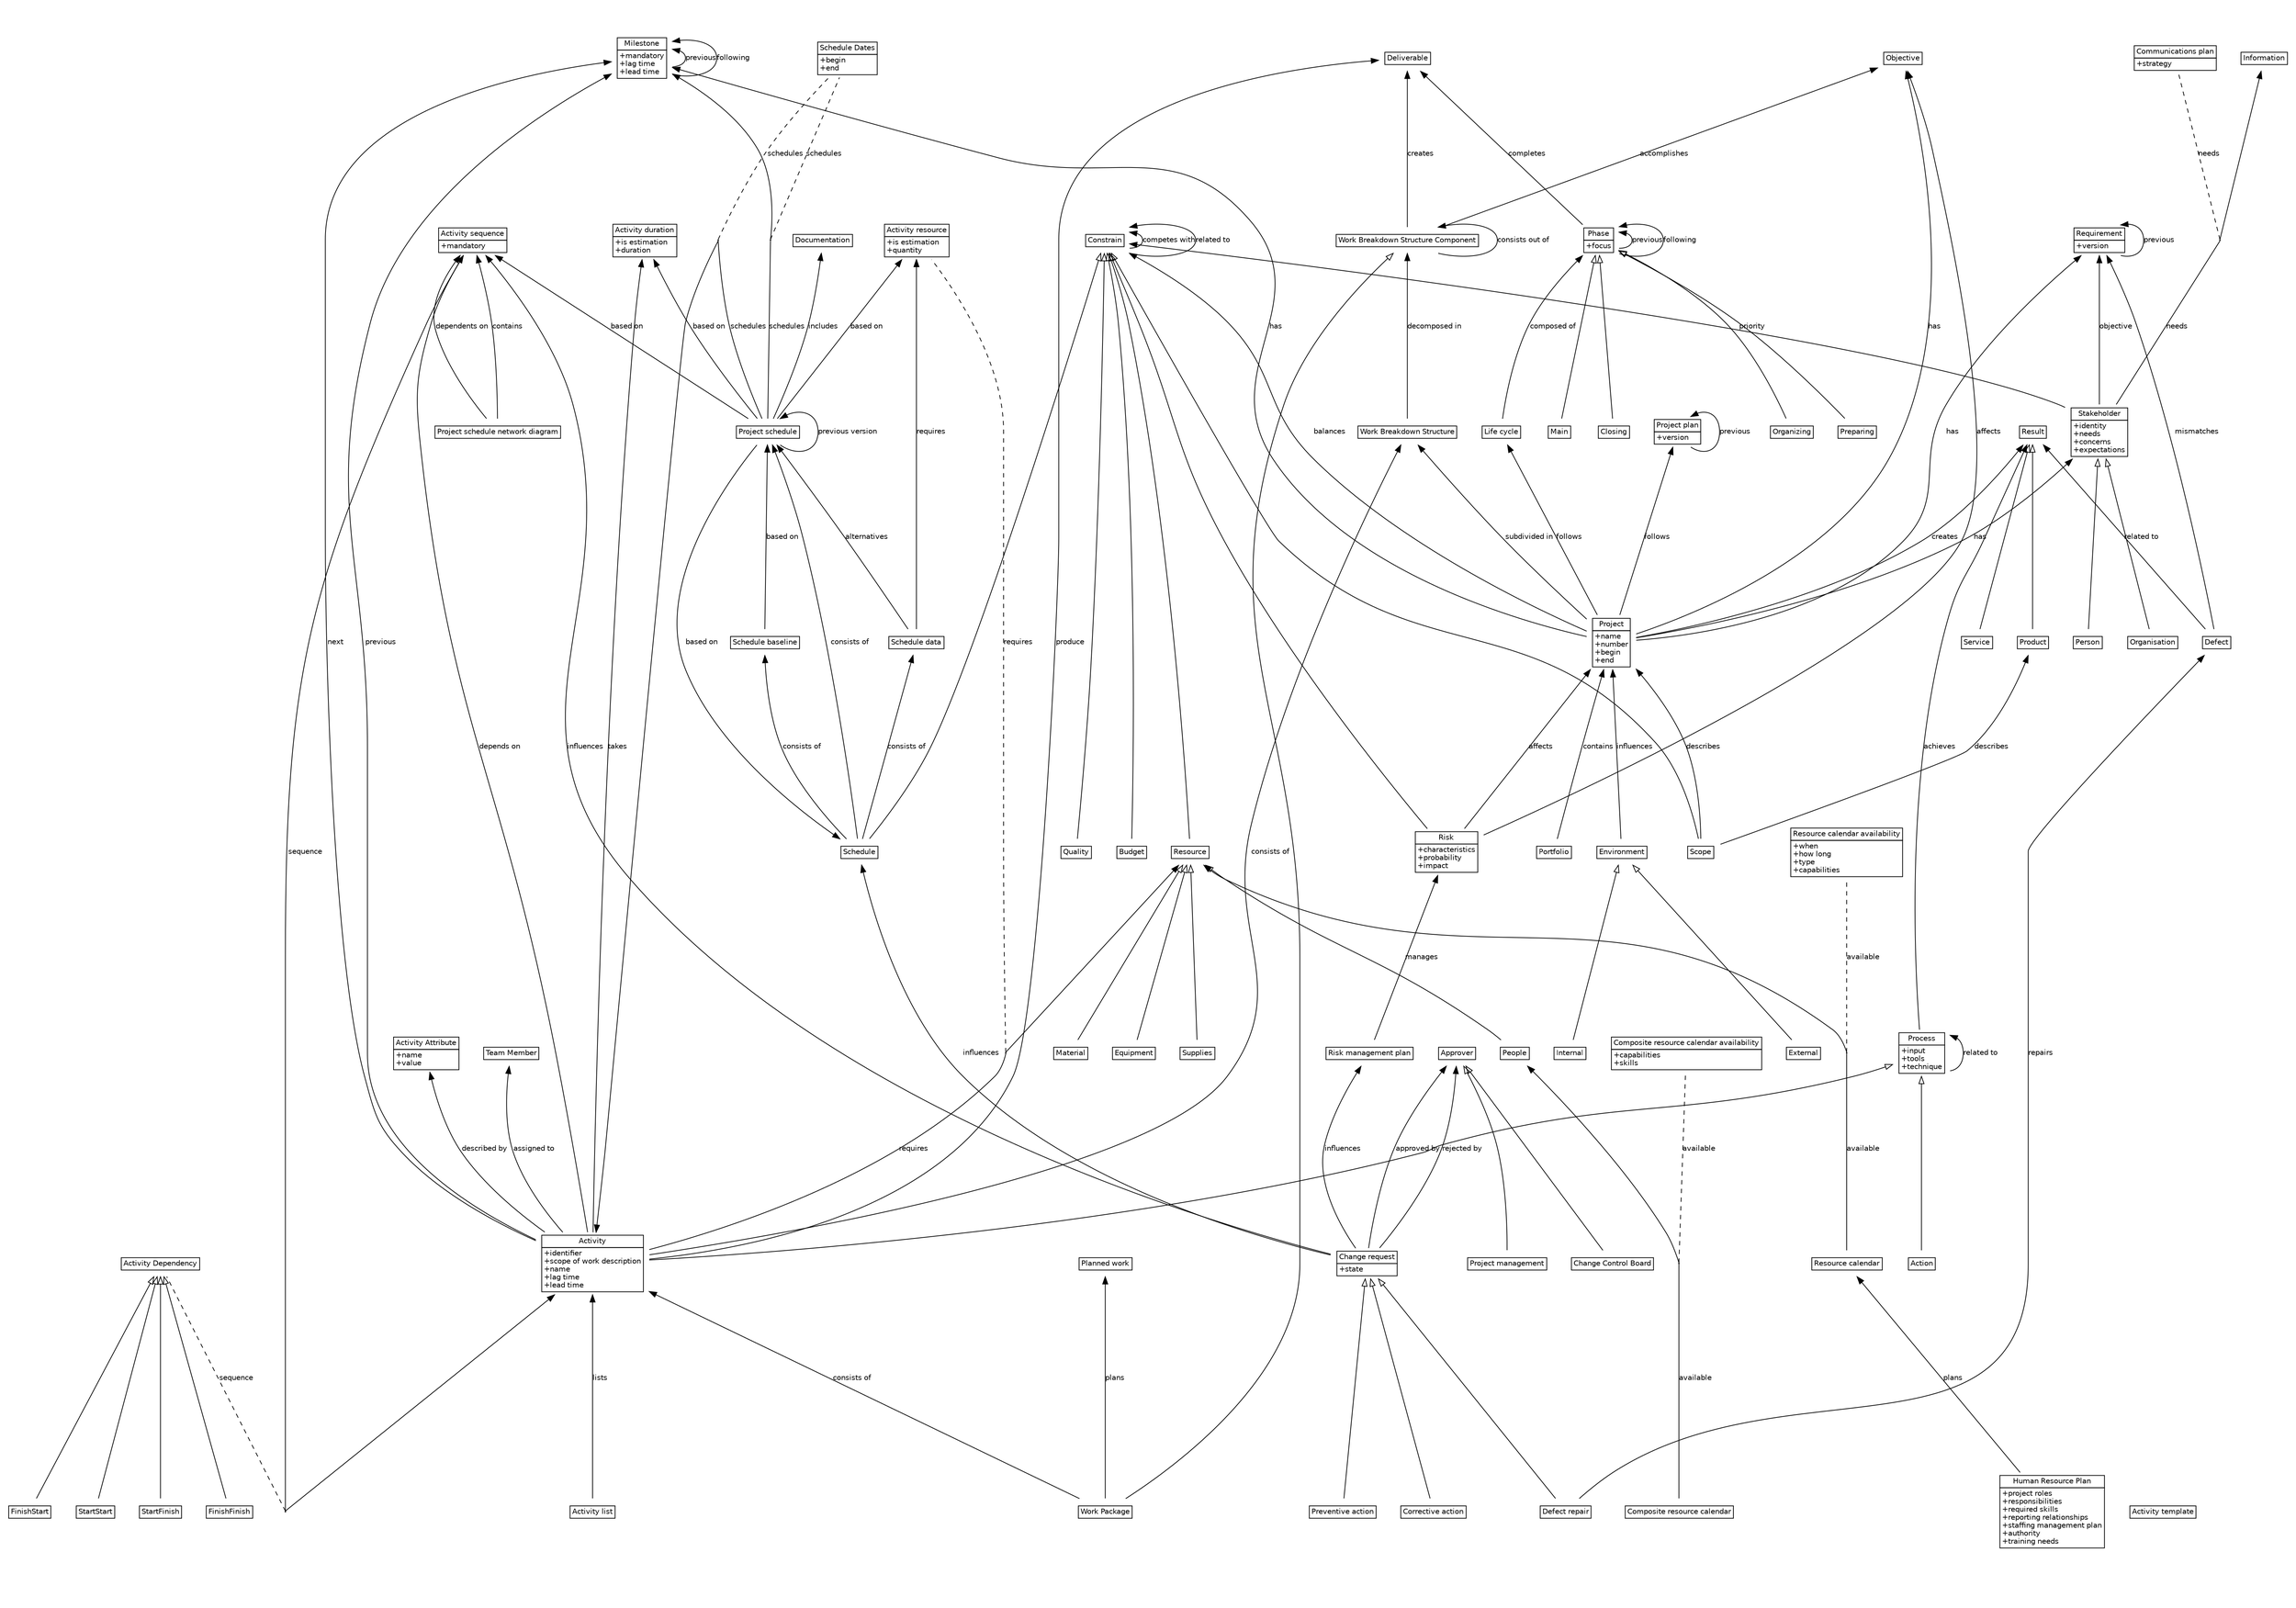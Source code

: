 digraph G {
	edge [fontname="Helvetica",fontsize=10,labelfontname="Helvetica",labelfontsize=10];
	node [fontname="Helvetica",fontsize=10,shape=plaintext];
	  nodesep=0.25;
		ranksep=0.5;
		ratio=0.7;
	minlen=2;
	rankdir=BT;
	{ rank=same;
	c36 [label=<<table border="0" cellborder="1" cellspacing="0" cellpadding="2" port="p"><tr><td>FinishStart</td></tr></table>> fontname="Helvetica", fontcolor="black", fontsize=10.0];
	c1 [label=<<table border="0" cellborder="1" cellspacing="0" cellpadding="2" port="p"><tr><td>StartStart</td></tr></table>> fontname="Helvetica", fontcolor="black", fontsize=10.0];
	c40 [label=<<table border="0" cellborder="1" cellspacing="0" cellpadding="2" port="p"><tr><td>StartFinish</td></tr></table>> fontname="Helvetica", fontcolor="black", fontsize=10.0];
	c63 [label=<<table border="0" cellborder="1" cellspacing="0" cellpadding="2" port="p"><tr><td>FinishFinish</td></tr></table>> fontname="Helvetica", fontcolor="black", fontsize=10.0];
	}
	c68 [label=<<table border="0" cellborder="1" cellspacing="0" cellpadding="2" port="p"><tr><td>Phase</td></tr><tr><td balign="left" align="left">+focus</td></tr></table>> fontname="Helvetica", fontcolor="black", fontsize=10.0];
	c62 [label=<<table border="0" cellborder="1" cellspacing="0" cellpadding="2" port="p"><tr><td>Resource calendar availability</td></tr><tr><td balign="left" align="left">+when<br />+how long<br />+type<br />+capabilities</td></tr></table>> fontname="Helvetica", fontcolor="black", fontsize=10.0];
	c22 [label=<<table border="0" cellborder="1" cellspacing="0" cellpadding="2" port="p"><tr><td>Milestone</td></tr><tr><td balign="left" align="left">+mandatory<br />+lag time<br />+lead time</td></tr></table>> fontname="Helvetica", fontcolor="black", fontsize=10.0];
	{ rank=same;
	c33 [label=<<table border="0" cellborder="1" cellspacing="0" cellpadding="2" port="p"><tr><td>Organizing</td></tr></table>> fontname="Helvetica", fontcolor="black", fontsize=10.0];
	c9 [label=<<table border="0" cellborder="1" cellspacing="0" cellpadding="2" port="p"><tr><td>Preparing</td></tr></table>> fontname="Helvetica", fontcolor="black", fontsize=10.0];
	c39 [label=<<table border="0" cellborder="1" cellspacing="0" cellpadding="2" port="p"><tr><td>Main</td></tr></table>> fontname="Helvetica", fontcolor="black", fontsize=10.0];
	c69 [label=<<table border="0" cellborder="1" cellspacing="0" cellpadding="2" port="p"><tr><td>Closing</td></tr></table>> fontname="Helvetica", fontcolor="black", fontsize=10.0];
	}
	c32 [label=<<table border="0" cellborder="1" cellspacing="0" cellpadding="2" port="p"><tr><td>Result</td></tr></table>> fontname="Helvetica", fontcolor="black", fontsize=10.0];
	c35 [label=<<table border="0" cellborder="1" cellspacing="0" cellpadding="2" port="p"><tr><td>Project plan</td></tr><tr><td balign="left" align="left">+version</td></tr></table>> fontname="Helvetica", fontcolor="black", fontsize=10.0];
	c17 [label=<<table border="0" cellborder="1" cellspacing="0" cellpadding="2" port="p"><tr><td>Schedule Dates</td></tr><tr><td balign="left" align="left">+begin<br />+end</td></tr></table>> fontname="Helvetica", fontcolor="black", fontsize=10.0];
	{ rank=same;
	c16 [label=<<table border="0" cellborder="1" cellspacing="0" cellpadding="2" port="p"><tr><td>Service</td></tr></table>> fontname="Helvetica", fontcolor="black", fontsize=10.0];
	c52 [label=<<table border="0" cellborder="1" cellspacing="0" cellpadding="2" port="p"><tr><td>Product</td></tr></table>> fontname="Helvetica", fontcolor="black", fontsize=10.0];
	}
	c28 [label=<<table border="0" cellborder="1" cellspacing="0" cellpadding="2" port="p"><tr><td>Constrain</td></tr></table>> fontname="Helvetica", fontcolor="black", fontsize=10.0];
	c25 [label=<<table border="0" cellborder="1" cellspacing="0" cellpadding="2" port="p"><tr><td>Activity duration</td></tr><tr><td balign="left" align="left">+is estimation<br />+duration</td></tr></table>> fontname="Helvetica", fontcolor="black", fontsize=10.0];
	c29 [label=<<table border="0" cellborder="1" cellspacing="0" cellpadding="2" port="p"><tr><td>Composite resource calendar</td></tr></table>> fontname="Helvetica", fontcolor="black", fontsize=10.0];
	c10 [label=<<table border="0" cellborder="1" cellspacing="0" cellpadding="2" port="p"><tr><td>Project schedule</td></tr></table>> fontname="Helvetica", fontcolor="black", fontsize=10.0];
	c15 [label=<<table border="0" cellborder="1" cellspacing="0" cellpadding="2" port="p"><tr><td>Objective</td></tr></table>> fontname="Helvetica", fontcolor="black", fontsize=10.0];
	c67 [label=<<table border="0" cellborder="1" cellspacing="0" cellpadding="2" port="p"><tr><td>Approver</td></tr></table>> fontname="Helvetica", fontcolor="black", fontsize=10.0];
	c42 [label=<<table border="0" cellborder="1" cellspacing="0" cellpadding="2" port="p"><tr><td>Work Breakdown Structure Component</td></tr></table>> fontname="Helvetica", fontcolor="black", fontsize=10.0];
	c18 [label=<<table border="0" cellborder="1" cellspacing="0" cellpadding="2" port="p"><tr><td>Life cycle</td></tr></table>> fontname="Helvetica", fontcolor="black", fontsize=10.0];
	{ rank=same;
	c48 [label=<<table border="0" cellborder="1" cellspacing="0" cellpadding="2" port="p"><tr><td>Resource</td></tr></table>> fontname="Helvetica", fontcolor="black", fontsize=10.0];
	c2 [label=<<table border="0" cellborder="1" cellspacing="0" cellpadding="2" port="p"><tr><td>Risk</td></tr><tr><td balign="left" align="left">+characteristics<br />+probability<br />+impact</td></tr></table>> fontname="Helvetica", fontcolor="black", fontsize=10.0];
	c8 [label=<<table border="0" cellborder="1" cellspacing="0" cellpadding="2" port="p"><tr><td>Budget</td></tr></table>> fontname="Helvetica", fontcolor="black", fontsize=10.0];
	c57 [label=<<table border="0" cellborder="1" cellspacing="0" cellpadding="2" port="p"><tr><td>Schedule</td></tr></table>> fontname="Helvetica", fontcolor="black", fontsize=10.0];
	c60 [label=<<table border="0" cellborder="1" cellspacing="0" cellpadding="2" port="p"><tr><td>Scope</td></tr></table>> fontname="Helvetica", fontcolor="black", fontsize=10.0];
	c38 [label=<<table border="0" cellborder="1" cellspacing="0" cellpadding="2" port="p"><tr><td>Quality</td></tr></table>> fontname="Helvetica", fontcolor="black", fontsize=10.0];
	}
	{ rank=same;
	c7 [label=<<table border="0" cellborder="1" cellspacing="0" cellpadding="2" port="p"><tr><td>Equipment</td></tr></table>> fontname="Helvetica", fontcolor="black", fontsize=10.0];
	c51 [label=<<table border="0" cellborder="1" cellspacing="0" cellpadding="2" port="p"><tr><td>People</td></tr></table>> fontname="Helvetica", fontcolor="black", fontsize=10.0];
	c11 [label=<<table border="0" cellborder="1" cellspacing="0" cellpadding="2" port="p"><tr><td>Supplies</td></tr></table>> fontname="Helvetica", fontcolor="black", fontsize=10.0];
	c24 [label=<<table border="0" cellborder="1" cellspacing="0" cellpadding="2" port="p"><tr><td>Material</td></tr></table>> fontname="Helvetica", fontcolor="black", fontsize=10.0];
	}
	{ rank=same;
	c23 [label=<<table border="0" cellborder="1" cellspacing="0" cellpadding="2" port="p"><tr><td>Corrective action</td></tr></table>> fontname="Helvetica", fontcolor="black", fontsize=10.0];
	c21 [label=<<table border="0" cellborder="1" cellspacing="0" cellpadding="2" port="p"><tr><td>Defect repair</td></tr></table>> fontname="Helvetica", fontcolor="black", fontsize=10.0];
	c61 [label=<<table border="0" cellborder="1" cellspacing="0" cellpadding="2" port="p"><tr><td>Preventive action</td></tr></table>> fontname="Helvetica", fontcolor="black", fontsize=10.0];
	}
	{ rank=same;
	c45 [label=<<table border="0" cellborder="1" cellspacing="0" cellpadding="2" port="p"><tr><td>Project management</td></tr></table>> fontname="Helvetica", fontcolor="black", fontsize=10.0];
	c27 [label=<<table border="0" cellborder="1" cellspacing="0" cellpadding="2" port="p"><tr><td>Change Control Board</td></tr></table>> fontname="Helvetica", fontcolor="black", fontsize=10.0];
	}
	{ rank=same;
	c49 [label=<<table border="0" cellborder="1" cellspacing="0" cellpadding="2" port="p"><tr><td>Action</td></tr></table>> fontname="Helvetica", fontcolor="black", fontsize=10.0];
	c56 [label=<<table border="0" cellborder="1" cellspacing="0" cellpadding="2" port="p"><tr><td>Activity</td></tr><tr><td balign="left" align="left">+identifier<br />+scope of work description<br />+name<br />+lag time<br />+lead time</td></tr></table>> fontname="Helvetica", fontcolor="black", fontsize=10.0];
	}
	c14 [label=<<table border="0" cellborder="1" cellspacing="0" cellpadding="2" port="p"><tr><td>Activity Attribute</td></tr><tr><td balign="left" align="left">+name<br />+value</td></tr></table>> fontname="Helvetica", fontcolor="black", fontsize=10.0];
	c47 [label=<<table border="0" cellborder="1" cellspacing="0" cellpadding="2" port="p"><tr><td>Resource calendar</td></tr></table>> fontname="Helvetica", fontcolor="black", fontsize=10.0];
	c12 [label=<<table border="0" cellborder="1" cellspacing="0" cellpadding="2" port="p"><tr><td>Work Breakdown Structure</td></tr></table>> fontname="Helvetica", fontcolor="black", fontsize=10.0];
	{ rank=same;
	c4 [label=<<table border="0" cellborder="1" cellspacing="0" cellpadding="2" port="p"><tr><td>External</td></tr></table>> fontname="Helvetica", fontcolor="black", fontsize=10.0];
	c41 [label=<<table border="0" cellborder="1" cellspacing="0" cellpadding="2" port="p"><tr><td>Internal</td></tr></table>> fontname="Helvetica", fontcolor="black", fontsize=10.0];
	}
	c5 [label=<<table border="0" cellborder="1" cellspacing="0" cellpadding="2" port="p"><tr><td>Process</td></tr><tr><td balign="left" align="left">+input<br />+tools<br />+technique</td></tr></table>> fontname="Helvetica", fontcolor="black", fontsize=10.0];
	c30 [label=<<table border="0" cellborder="1" cellspacing="0" cellpadding="2" port="p"><tr><td>Activity list</td></tr></table>> fontname="Helvetica", fontcolor="black", fontsize=10.0];
	c70 [label=<<table border="0" cellborder="1" cellspacing="0" cellpadding="2" port="p"><tr><td>Defect</td></tr></table>> fontname="Helvetica", fontcolor="black", fontsize=10.0];
	c46 [label=<<table border="0" cellborder="1" cellspacing="0" cellpadding="2" port="p"><tr><td>Human Resource Plan</td></tr><tr><td balign="left" align="left">+project roles<br />+responsibilities<br />+required skills<br />+reporting relationships<br />+staffing management plan<br />+authority<br />+training needs</td></tr></table>> fontname="Helvetica", fontcolor="black", fontsize=10.0];
	c53 [label=<<table border="0" cellborder="1" cellspacing="0" cellpadding="2" port="p"><tr><td>Communications plan</td></tr><tr><td balign="left" align="left">+strategy</td></tr></table>> fontname="Helvetica", fontcolor="black", fontsize=10.0];
	c34 [label=<<table border="0" cellborder="1" cellspacing="0" cellpadding="2" port="p"><tr><td>Schedule data</td></tr></table>> fontname="Helvetica", fontcolor="black", fontsize=10.0];
	c0 [label=<<table border="0" cellborder="1" cellspacing="0" cellpadding="2" port="p"><tr><td>Project schedule network diagram</td></tr></table>> fontname="Helvetica", fontcolor="black", fontsize=10.0];
	c65 [label=<<table border="0" cellborder="1" cellspacing="0" cellpadding="2" port="p"><tr><td>Activity Dependency</td></tr></table>> fontname="Helvetica", fontcolor="black", fontsize=10.0];
	c31 [label=<<table border="0" cellborder="1" cellspacing="0" cellpadding="2" port="p"><tr><td>Team Member</td></tr></table>> fontname="Helvetica", fontcolor="black", fontsize=10.0];
	c72 [label=<<table border="0" cellborder="1" cellspacing="0" cellpadding="2" port="p"><tr><td>Activity sequence</td></tr><tr><td balign="left" align="left">+mandatory</td></tr></table>> fontname="Helvetica", fontcolor="black", fontsize=10.0];
	c20 [label=<<table border="0" cellborder="1" cellspacing="0" cellpadding="2" port="p"><tr><td>Planned work</td></tr></table>> fontname="Helvetica", fontcolor="black", fontsize=10.0];
	c3 [label=<<table border="0" cellborder="1" cellspacing="0" cellpadding="2" port="p"><tr><td>Stakeholder</td></tr><tr><td balign="left" align="left">+identity<br />+needs<br />+concerns<br />+expectations</td></tr></table>> fontname="Helvetica", fontcolor="black", fontsize=10.0];
	c50 [label=<<table border="0" cellborder="1" cellspacing="0" cellpadding="2" port="p"><tr><td>Deliverable</td></tr></table>> fontname="Helvetica", fontcolor="black", fontsize=10.0];
	c37 [label=<<table border="0" cellborder="1" cellspacing="0" cellpadding="2" port="p"><tr><td>Schedule baseline</td></tr></table>> fontname="Helvetica", fontcolor="black", fontsize=10.0];
	c13 [label=<<table border="0" cellborder="1" cellspacing="0" cellpadding="2" port="p"><tr><td>Documentation</td></tr></table>> fontname="Helvetica", fontcolor="black", fontsize=10.0];
	c64 [label=<<table border="0" cellborder="1" cellspacing="0" cellpadding="2" port="p"><tr><td>Risk management plan</td></tr></table>> fontname="Helvetica", fontcolor="black", fontsize=10.0];
	c71 [label=<<table border="0" cellborder="1" cellspacing="0" cellpadding="2" port="p"><tr><td>Requirement</td></tr><tr><td balign="left" align="left">+version</td></tr></table>> fontname="Helvetica", fontcolor="black", fontsize=10.0];
	c54 [label=<<table border="0" cellborder="1" cellspacing="0" cellpadding="2" port="p"><tr><td>Environment</td></tr></table>> fontname="Helvetica", fontcolor="black", fontsize=10.0];
	c19 [label=<<table border="0" cellborder="1" cellspacing="0" cellpadding="2" port="p"><tr><td>Information</td></tr></table>> fontname="Helvetica", fontcolor="black", fontsize=10.0];
	c58 [label=<<table border="0" cellborder="1" cellspacing="0" cellpadding="2" port="p"><tr><td>Composite resource calendar availability</td></tr><tr><td balign="left" align="left">+capabilities<br />+skills</td></tr></table>> fontname="Helvetica", fontcolor="black", fontsize=10.0];
	{ rank=same;
	c66 [label=<<table border="0" cellborder="1" cellspacing="0" cellpadding="2" port="p"><tr><td>Organisation</td></tr></table>> fontname="Helvetica", fontcolor="black", fontsize=10.0];
	c73 [label=<<table border="0" cellborder="1" cellspacing="0" cellpadding="2" port="p"><tr><td>Person</td></tr></table>> fontname="Helvetica", fontcolor="black", fontsize=10.0];
	}
	c44 [label=<<table border="0" cellborder="1" cellspacing="0" cellpadding="2" port="p"><tr><td>Change request</td></tr><tr><td balign="left" align="left">+state</td></tr></table>> fontname="Helvetica", fontcolor="black", fontsize=10.0];
	c43 [label=<<table border="0" cellborder="1" cellspacing="0" cellpadding="2" port="p"><tr><td>Portfolio</td></tr></table>> fontname="Helvetica", fontcolor="black", fontsize=10.0];
	c6 [label=<<table border="0" cellborder="1" cellspacing="0" cellpadding="2" port="p"><tr><td>Work Package</td></tr></table>> fontname="Helvetica", fontcolor="black", fontsize=10.0];
	c59 [label=<<table border="0" cellborder="1" cellspacing="0" cellpadding="2" port="p"><tr><td>Activity template</td></tr></table>> fontname="Helvetica", fontcolor="black", fontsize=10.0];
	c26 [label=<<table border="0" cellborder="1" cellspacing="0" cellpadding="2" port="p"><tr><td>Project</td></tr><tr><td balign="left" align="left">+name<br />+number<br />+begin<br />+end</td></tr></table>> fontname="Helvetica", fontcolor="black", fontsize=10.0];
	c55 [label=<<table border="0" cellborder="1" cellspacing="0" cellpadding="2" port="p"><tr><td>Activity resource</td></tr><tr><td balign="left" align="left">+is estimation<br />+quantity</td></tr></table>> fontname="Helvetica", fontcolor="black", fontsize=10.0];
	
	// regular assocations
	
	c0 -> c72 [label="contains"];	
	
	c0 -> c72 [label="dependents on"];	
	
	c2 -> c26 [label="affects"];	
	
	c2 -> c15 [label="affects"];	
	
	c3 -> c28 [label="priority"];	
	
	c3 -> c71 [label="objective"];	
	
	c5 -> c5 [label="related to"];	
	
	c5 -> c32 [label="achieves"];	
	
	c6 -> c20 [label="plans"];	
	
	c6 -> c56 [label="consists of"];	
	
	c10 -> c72 [label="based on"];	
	
	c10 -> c25 [label="based on"];	
	
	c10 -> c55 [label="based on"];	
	
	c10 -> c57 [label="based on"];	
	
	c10 -> c10 [label="previous version"];	
	
	c10 -> c13 [label="includes"];	
	
	c12 -> c42 [label="decomposed in"];	
	
	c18 -> c68 [label="composed of"];	
	
	c21 -> c70 [label="repairs"];	
	
	c22 -> c22 [label="previous"];	
	
	c22 -> c22 [label="following"];	
	
	c26 -> c32 [label="creates"];	
	
	c26 -> c15 [label="has"];	
	
	c26 -> c71 [label="has"];	
	
	c26 -> c3 [label="has"];	
	
	c26 -> c28 [label="balances"];	
	
	c26 -> c18 [label="follows"];	
	
	c26 -> c35 [label="follows"];	
	
	c26 -> c12 [label="subdivided in"];	
	
	c26 -> c22 [label="has"];	
	
	c28 -> c28 [label="competes with"];	
	
	c28 -> c28 [label="related to"];	
	
	c30 -> c56 [label="lists"];	
	
	c34 -> c55 [label="requires"];	
	
	c34 -> c10 [label="alternatives"];	
	
	c35 -> c35 [label="previous"];	
	
	c37 -> c10 [label="based on"];	
	
	c42 -> c15 [label="accomplishes"];	
	
	c42 -> c50 [label="creates"];	
	
	c42 -> c42 [label="consists out of"];	
	
	c43 -> c26 [label="contains"];	
	
	c44 -> c67 [label="approved by"];	
	
	c44 -> c67 [label="rejected by"];	
	
	c44 -> c72 [label="influences"];	
	
	c44 -> c57 [label="influences"];	
	
	c44 -> c64 [label="influences"];	
	
	c46 -> c47 [label="plans"];	
	
	c54 -> c26 [label="influences"];	
	
	c56 -> c50 [label="produce"];	
	
	c56 -> c25 [label="takes"];	
	
	c56 -> c12 [label="consists of"];	
	
	c56 -> c14 [label="described by"];	
	
	c56 -> c31 [label="assigned to"];	
	
	c56 -> c22 [label="previous"];	
	
	c56 -> c22 [label="next"];	
	
	c56 -> c72 [label="depends on"];	
	
	c57 -> c10 [label="consists of"];	
	
	c57 -> c37 [label="consists of"];	
	
	c57 -> c34 [label="consists of"];	
	
	c60 -> c26 [label="describes"];	
	
	c60 -> c52 [label="describes"];	
	
	c64 -> c2 [label="manages"];	
	
	c68 -> c50 [label="completes"];	
	
	c68 -> c68 [label="previous"];	
	
	c68 -> c68 [label="following"];	
	
	c70 -> c71 [label="mismatches"];	
	
	c70 -> c32 [label="related to"];	
	
	c71 -> c71 [label="previous"];	
	
	// assocations with classes on them
	
	ac0 [label="", shape="circle", width=0.01, height=0.01 ];
	c3 -> ac0 [label="needs", dir="none"];
	ac0 -> c19 [label=""];
	ac0 -> c53 [label="needs", dir="none", style="dashed"]	
	
	ac1 [label="", shape="circle", width=0.01, height=0.01 ];
	c10 -> ac1 [label="schedules", dir="none"];
	ac1 -> c22 [label=""];
	ac1 -> c17 [label="schedules", dir="none", style="dashed"]	
	
	ac2 [label="", shape="circle", width=0.01, height=0.01 ];
	c10 -> ac2 [label="schedules", dir="none"];
	ac2 -> c56 [label=""];
	ac2 -> c17 [label="schedules", dir="none", style="dashed"]	
	
	ac3 [label="", shape="circle", width=0.01, height=0.01 ];
	c29 -> ac3 [label="available", dir="none"];
	ac3 -> c51 [label=""];
	ac3 -> c58 [label="available", dir="none", style="dashed"]	
	
	ac4 [label="", shape="circle", width=0.01, height=0.01 ];
	c47 -> ac4 [label="available", dir="none"];
	ac4 -> c48 [label=""];
	ac4 -> c62 [label="available", dir="none", style="dashed"]	
	
	ac5 [label="", shape="circle", width=0.01, height=0.01 ];
	c56 -> ac5 [label="requires", dir="none"];
	ac5 -> c48 [label=""];
	ac5 -> c55 [label="requires", dir="none", style="dashed"]	
	
	ac6 [label="", shape="circle", width=0.01, height=0.01 ];
	c72 -> ac6 [label="sequence", dir="none"];
	ac6 -> c56 [label=""];
	ac6 -> c65 [label="sequence", dir="none", style="dashed"]	
	
	
	c1 -> c65 [arrowhead="empty"];
	
	c2 -> c28 [arrowhead="empty"];
	
	c4 -> c54 [arrowhead="empty"];
	
	c6 -> c42 [arrowhead="empty"];
	
	c7 -> c48 [arrowhead="empty"];
	
	c8 -> c28 [arrowhead="empty"];
	
	c9 -> c68 [arrowhead="empty"];
	
	c11 -> c48 [arrowhead="empty"];
	
	c16 -> c32 [arrowhead="empty"];
	
	c21 -> c44 [arrowhead="empty"];
	
	c23 -> c44 [arrowhead="empty"];
	
	c24 -> c48 [arrowhead="empty"];
	
	c27 -> c67 [arrowhead="empty"];
	
	c33 -> c68 [arrowhead="empty"];
	
	c36 -> c65 [arrowhead="empty"];
	
	c38 -> c28 [arrowhead="empty"];
	
	c39 -> c68 [arrowhead="empty"];
	
	c40 -> c65 [arrowhead="empty"];
	
	c41 -> c54 [arrowhead="empty"];
	
	c45 -> c67 [arrowhead="empty"];
	
	c48 -> c28 [arrowhead="empty"];
	
	c49 -> c5 [arrowhead="empty"];
	
	c51 -> c48 [arrowhead="empty"];
	
	c52 -> c32 [arrowhead="empty"];
	
	c56 -> c5 [arrowhead="empty"];
	
	c57 -> c28 [arrowhead="empty"];
	
	c60 -> c28 [arrowhead="empty"];
	
	c61 -> c44 [arrowhead="empty"];
	
	c63 -> c65 [arrowhead="empty"];
	
	c66 -> c3 [arrowhead="empty"];
	
	c69 -> c68 [arrowhead="empty"];
	
	c73 -> c3 [arrowhead="empty"];
	
}